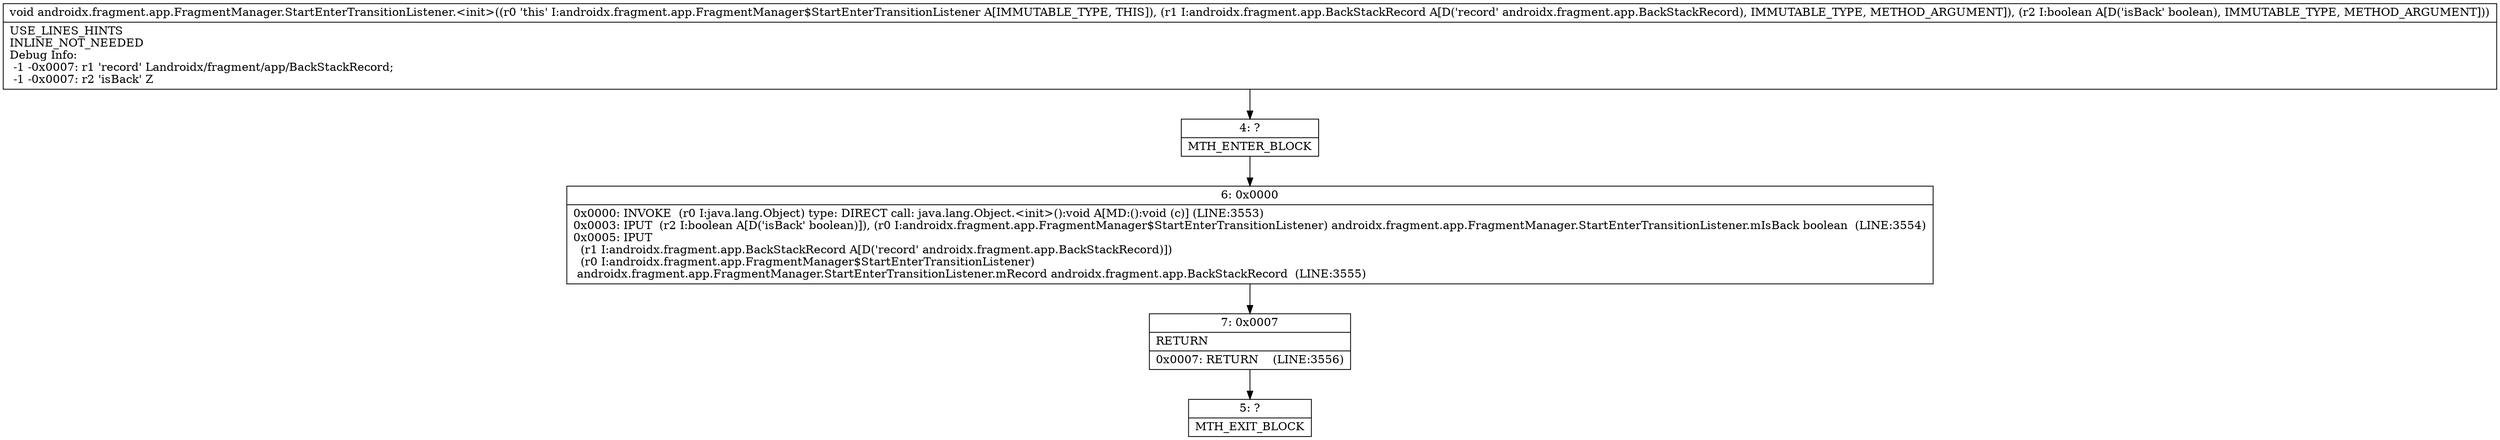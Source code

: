 digraph "CFG forandroidx.fragment.app.FragmentManager.StartEnterTransitionListener.\<init\>(Landroidx\/fragment\/app\/BackStackRecord;Z)V" {
Node_4 [shape=record,label="{4\:\ ?|MTH_ENTER_BLOCK\l}"];
Node_6 [shape=record,label="{6\:\ 0x0000|0x0000: INVOKE  (r0 I:java.lang.Object) type: DIRECT call: java.lang.Object.\<init\>():void A[MD:():void (c)] (LINE:3553)\l0x0003: IPUT  (r2 I:boolean A[D('isBack' boolean)]), (r0 I:androidx.fragment.app.FragmentManager$StartEnterTransitionListener) androidx.fragment.app.FragmentManager.StartEnterTransitionListener.mIsBack boolean  (LINE:3554)\l0x0005: IPUT  \l  (r1 I:androidx.fragment.app.BackStackRecord A[D('record' androidx.fragment.app.BackStackRecord)])\l  (r0 I:androidx.fragment.app.FragmentManager$StartEnterTransitionListener)\l androidx.fragment.app.FragmentManager.StartEnterTransitionListener.mRecord androidx.fragment.app.BackStackRecord  (LINE:3555)\l}"];
Node_7 [shape=record,label="{7\:\ 0x0007|RETURN\l|0x0007: RETURN    (LINE:3556)\l}"];
Node_5 [shape=record,label="{5\:\ ?|MTH_EXIT_BLOCK\l}"];
MethodNode[shape=record,label="{void androidx.fragment.app.FragmentManager.StartEnterTransitionListener.\<init\>((r0 'this' I:androidx.fragment.app.FragmentManager$StartEnterTransitionListener A[IMMUTABLE_TYPE, THIS]), (r1 I:androidx.fragment.app.BackStackRecord A[D('record' androidx.fragment.app.BackStackRecord), IMMUTABLE_TYPE, METHOD_ARGUMENT]), (r2 I:boolean A[D('isBack' boolean), IMMUTABLE_TYPE, METHOD_ARGUMENT]))  | USE_LINES_HINTS\lINLINE_NOT_NEEDED\lDebug Info:\l  \-1 \-0x0007: r1 'record' Landroidx\/fragment\/app\/BackStackRecord;\l  \-1 \-0x0007: r2 'isBack' Z\l}"];
MethodNode -> Node_4;Node_4 -> Node_6;
Node_6 -> Node_7;
Node_7 -> Node_5;
}

